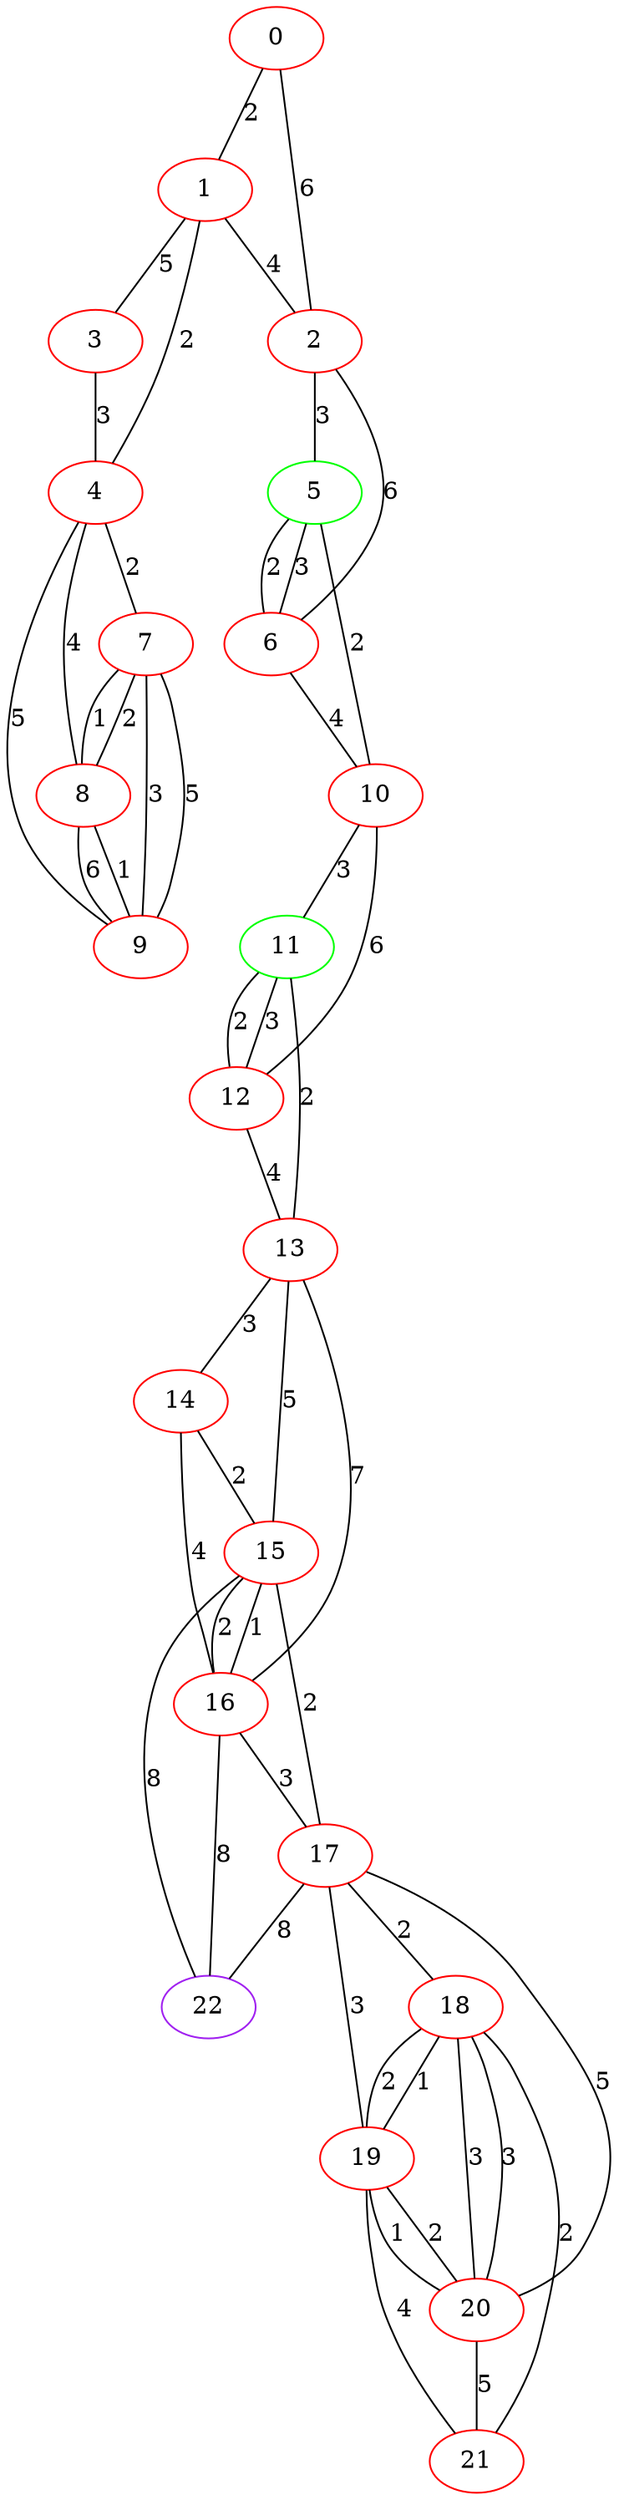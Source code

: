 graph "" {
0 [color=red, weight=1];
1 [color=red, weight=1];
2 [color=red, weight=1];
3 [color=red, weight=1];
4 [color=red, weight=1];
5 [color=green, weight=2];
6 [color=red, weight=1];
7 [color=red, weight=1];
8 [color=red, weight=1];
9 [color=red, weight=1];
10 [color=red, weight=1];
11 [color=green, weight=2];
12 [color=red, weight=1];
13 [color=red, weight=1];
14 [color=red, weight=1];
15 [color=red, weight=1];
16 [color=red, weight=1];
17 [color=red, weight=1];
18 [color=red, weight=1];
19 [color=red, weight=1];
20 [color=red, weight=1];
21 [color=red, weight=1];
22 [color=purple, weight=4];
0 -- 1  [key=0, label=2];
0 -- 2  [key=0, label=6];
1 -- 2  [key=0, label=4];
1 -- 3  [key=0, label=5];
1 -- 4  [key=0, label=2];
2 -- 5  [key=0, label=3];
2 -- 6  [key=0, label=6];
3 -- 4  [key=0, label=3];
4 -- 8  [key=0, label=4];
4 -- 9  [key=0, label=5];
4 -- 7  [key=0, label=2];
5 -- 10  [key=0, label=2];
5 -- 6  [key=0, label=2];
5 -- 6  [key=1, label=3];
6 -- 10  [key=0, label=4];
7 -- 8  [key=0, label=2];
7 -- 8  [key=1, label=1];
7 -- 9  [key=0, label=3];
7 -- 9  [key=1, label=5];
8 -- 9  [key=0, label=1];
8 -- 9  [key=1, label=6];
10 -- 11  [key=0, label=3];
10 -- 12  [key=0, label=6];
11 -- 12  [key=0, label=3];
11 -- 12  [key=1, label=2];
11 -- 13  [key=0, label=2];
12 -- 13  [key=0, label=4];
13 -- 16  [key=0, label=7];
13 -- 14  [key=0, label=3];
13 -- 15  [key=0, label=5];
14 -- 16  [key=0, label=4];
14 -- 15  [key=0, label=2];
15 -- 16  [key=0, label=1];
15 -- 16  [key=1, label=2];
15 -- 17  [key=0, label=2];
15 -- 22  [key=0, label=8];
16 -- 17  [key=0, label=3];
16 -- 22  [key=0, label=8];
17 -- 18  [key=0, label=2];
17 -- 19  [key=0, label=3];
17 -- 20  [key=0, label=5];
17 -- 22  [key=0, label=8];
18 -- 19  [key=0, label=1];
18 -- 19  [key=1, label=2];
18 -- 20  [key=0, label=3];
18 -- 20  [key=1, label=3];
18 -- 21  [key=0, label=2];
19 -- 20  [key=0, label=2];
19 -- 20  [key=1, label=1];
19 -- 21  [key=0, label=4];
20 -- 21  [key=0, label=5];
}
